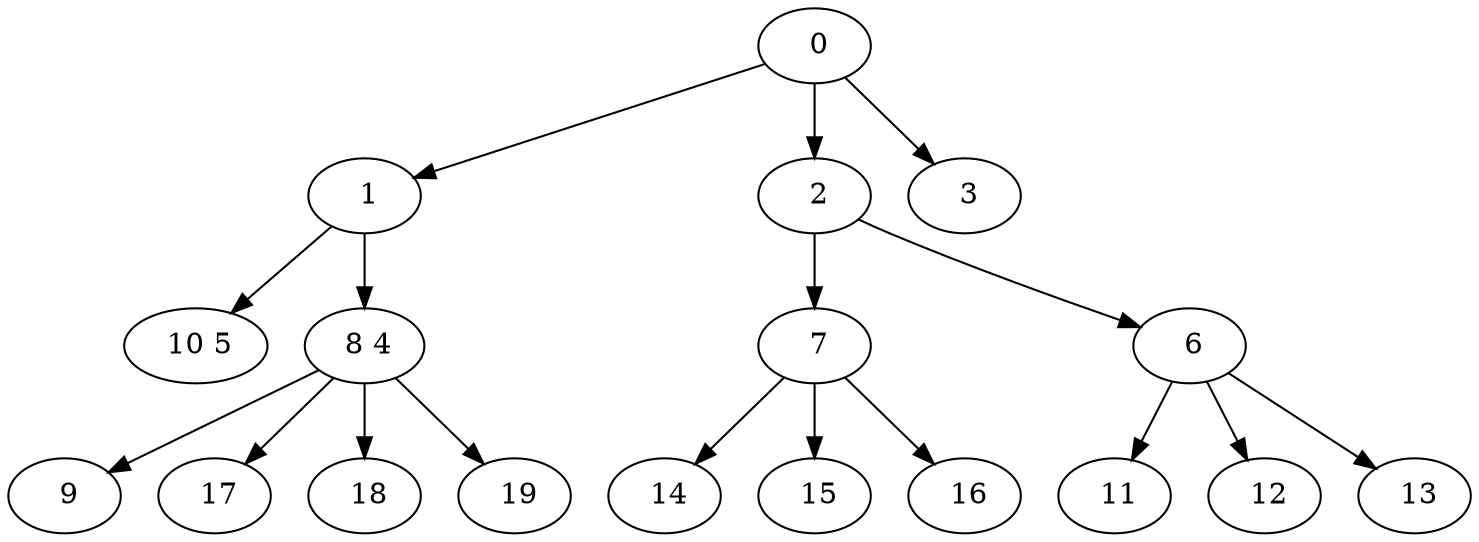 digraph mytree {
" 0" -> " 1";
" 0" -> " 2";
" 0" -> " 3";
" 1" -> " 10 5";
" 1" -> " 8 4";
" 2" -> " 7";
" 2" -> " 6";
" 3";
" 7" -> " 14";
" 7" -> " 15";
" 7" -> " 16";
" 10 5";
" 8 4" -> " 9";
" 8 4" -> " 17";
" 8 4" -> " 18";
" 8 4" -> " 19";
" 6" -> " 11";
" 6" -> " 12";
" 6" -> " 13";
" 11";
" 12";
" 13";
" 14";
" 15";
" 16";
" 9";
" 17";
" 18";
" 19";
}
